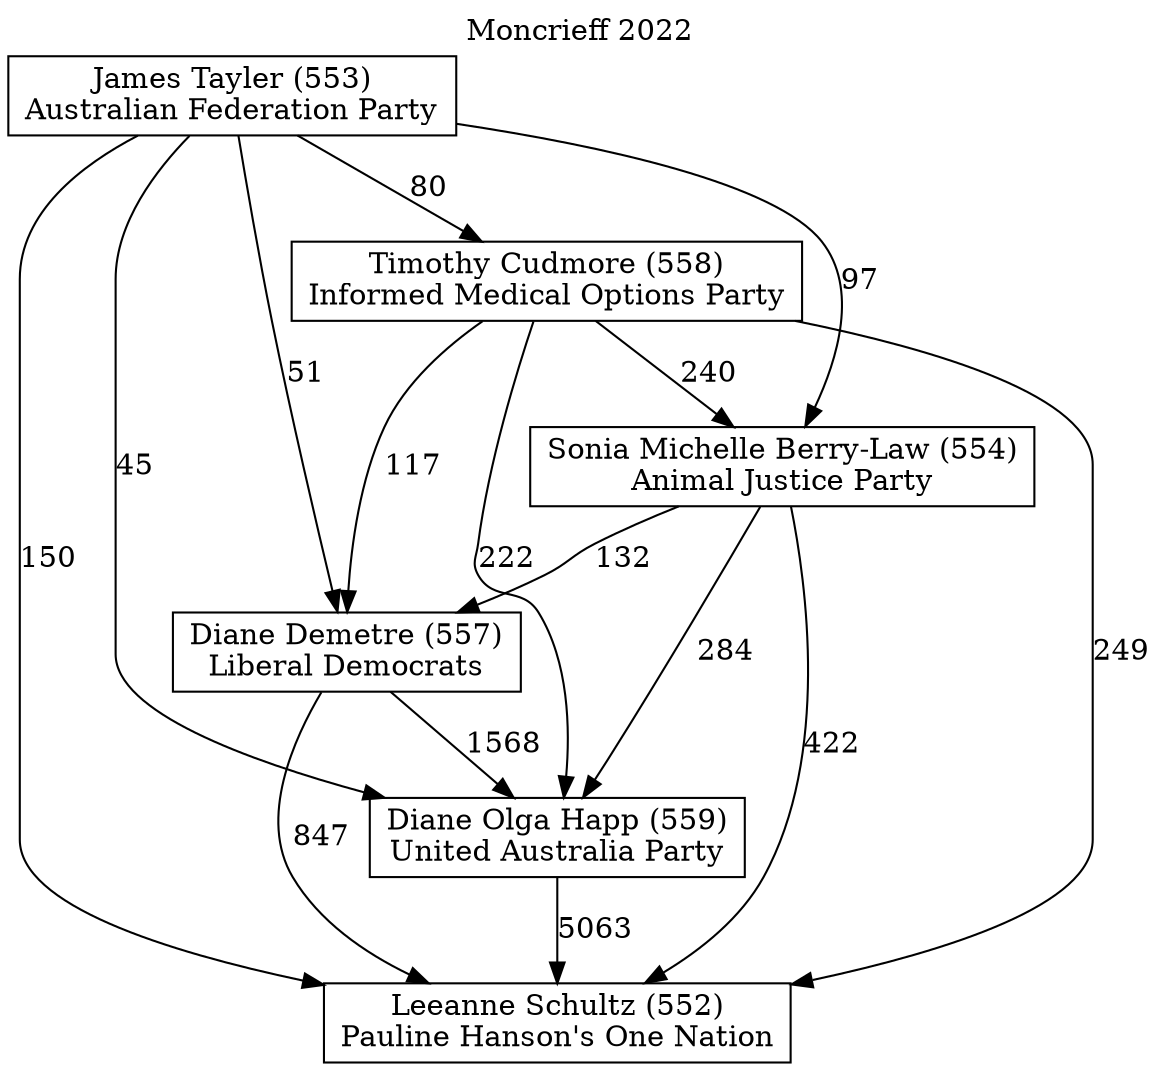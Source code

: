 // House preference flow
digraph "Leeanne Schultz (552)_Moncrieff_2022" {
	graph [label="Moncrieff 2022" labelloc=t mclimit=2]
	node [shape=box]
	"Leeanne Schultz (552)" [label="Leeanne Schultz (552)
Pauline Hanson's One Nation"]
	"Diane Olga Happ (559)" [label="Diane Olga Happ (559)
United Australia Party"]
	"Diane Demetre (557)" [label="Diane Demetre (557)
Liberal Democrats"]
	"Sonia Michelle Berry-Law (554)" [label="Sonia Michelle Berry-Law (554)
Animal Justice Party"]
	"Timothy Cudmore (558)" [label="Timothy Cudmore (558)
Informed Medical Options Party"]
	"James Tayler (553)" [label="James Tayler (553)
Australian Federation Party"]
	"Diane Olga Happ (559)" -> "Leeanne Schultz (552)" [label=5063]
	"Diane Demetre (557)" -> "Diane Olga Happ (559)" [label=1568]
	"Sonia Michelle Berry-Law (554)" -> "Diane Demetre (557)" [label=132]
	"Timothy Cudmore (558)" -> "Sonia Michelle Berry-Law (554)" [label=240]
	"James Tayler (553)" -> "Timothy Cudmore (558)" [label=80]
	"Diane Demetre (557)" -> "Leeanne Schultz (552)" [label=847]
	"Sonia Michelle Berry-Law (554)" -> "Leeanne Schultz (552)" [label=422]
	"Timothy Cudmore (558)" -> "Leeanne Schultz (552)" [label=249]
	"James Tayler (553)" -> "Leeanne Schultz (552)" [label=150]
	"James Tayler (553)" -> "Sonia Michelle Berry-Law (554)" [label=97]
	"Timothy Cudmore (558)" -> "Diane Demetre (557)" [label=117]
	"James Tayler (553)" -> "Diane Demetre (557)" [label=51]
	"Sonia Michelle Berry-Law (554)" -> "Diane Olga Happ (559)" [label=284]
	"Timothy Cudmore (558)" -> "Diane Olga Happ (559)" [label=222]
	"James Tayler (553)" -> "Diane Olga Happ (559)" [label=45]
}
